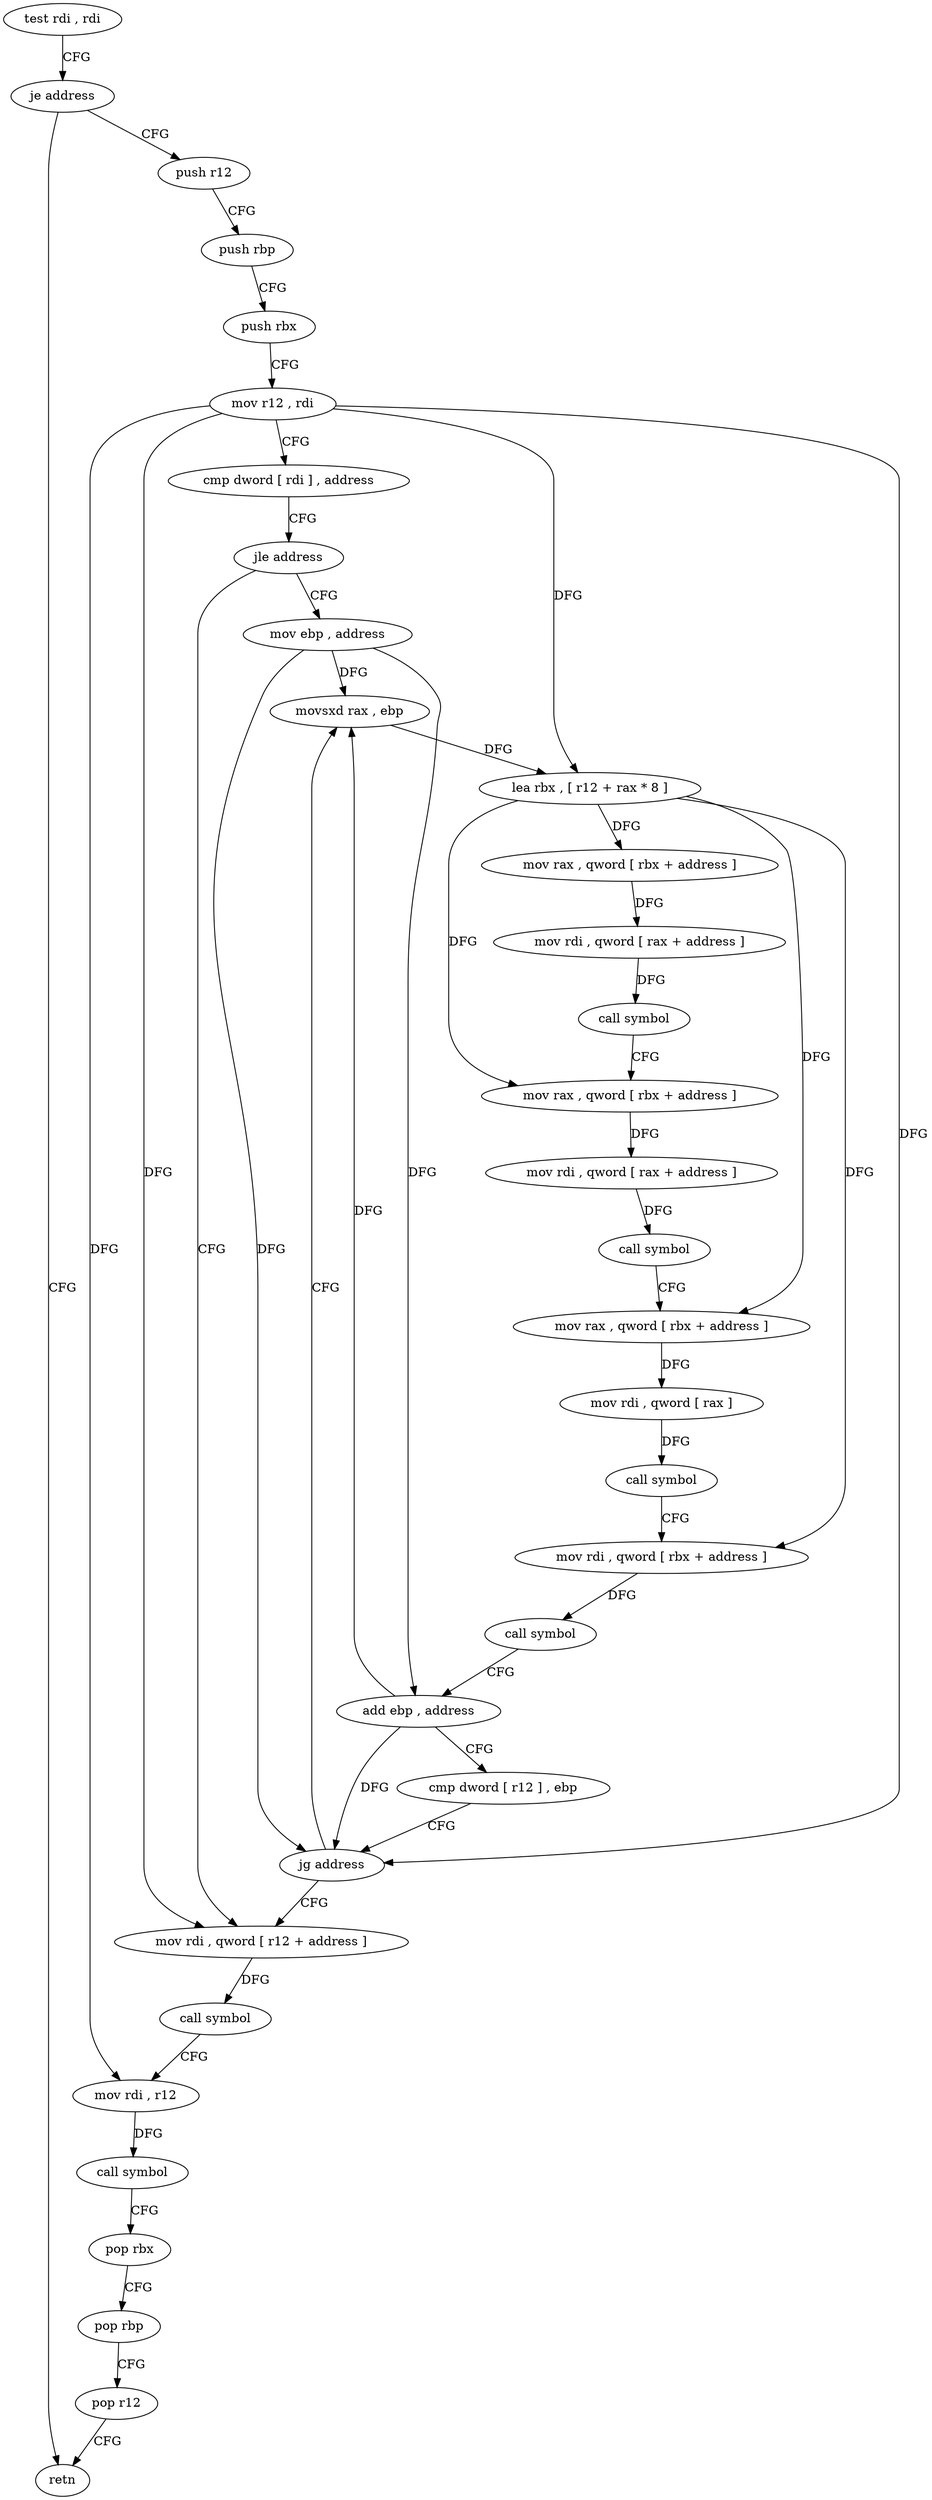 digraph "func" {
"146837" [label = "test rdi , rdi" ]
"146840" [label = "je address" ]
"146944" [label = "retn" ]
"146842" [label = "push r12" ]
"146844" [label = "push rbp" ]
"146845" [label = "push rbx" ]
"146846" [label = "mov r12 , rdi" ]
"146849" [label = "cmp dword [ rdi ] , address" ]
"146852" [label = "jle address" ]
"146922" [label = "mov rdi , qword [ r12 + address ]" ]
"146854" [label = "mov ebp , address" ]
"146927" [label = "call symbol" ]
"146932" [label = "mov rdi , r12" ]
"146935" [label = "call symbol" ]
"146940" [label = "pop rbx" ]
"146941" [label = "pop rbp" ]
"146942" [label = "pop r12" ]
"146859" [label = "movsxd rax , ebp" ]
"146862" [label = "lea rbx , [ r12 + rax * 8 ]" ]
"146866" [label = "mov rax , qword [ rbx + address ]" ]
"146870" [label = "mov rdi , qword [ rax + address ]" ]
"146874" [label = "call symbol" ]
"146879" [label = "mov rax , qword [ rbx + address ]" ]
"146883" [label = "mov rdi , qword [ rax + address ]" ]
"146887" [label = "call symbol" ]
"146892" [label = "mov rax , qword [ rbx + address ]" ]
"146896" [label = "mov rdi , qword [ rax ]" ]
"146899" [label = "call symbol" ]
"146904" [label = "mov rdi , qword [ rbx + address ]" ]
"146908" [label = "call symbol" ]
"146913" [label = "add ebp , address" ]
"146916" [label = "cmp dword [ r12 ] , ebp" ]
"146920" [label = "jg address" ]
"146837" -> "146840" [ label = "CFG" ]
"146840" -> "146944" [ label = "CFG" ]
"146840" -> "146842" [ label = "CFG" ]
"146842" -> "146844" [ label = "CFG" ]
"146844" -> "146845" [ label = "CFG" ]
"146845" -> "146846" [ label = "CFG" ]
"146846" -> "146849" [ label = "CFG" ]
"146846" -> "146922" [ label = "DFG" ]
"146846" -> "146932" [ label = "DFG" ]
"146846" -> "146862" [ label = "DFG" ]
"146846" -> "146920" [ label = "DFG" ]
"146849" -> "146852" [ label = "CFG" ]
"146852" -> "146922" [ label = "CFG" ]
"146852" -> "146854" [ label = "CFG" ]
"146922" -> "146927" [ label = "DFG" ]
"146854" -> "146859" [ label = "DFG" ]
"146854" -> "146913" [ label = "DFG" ]
"146854" -> "146920" [ label = "DFG" ]
"146927" -> "146932" [ label = "CFG" ]
"146932" -> "146935" [ label = "DFG" ]
"146935" -> "146940" [ label = "CFG" ]
"146940" -> "146941" [ label = "CFG" ]
"146941" -> "146942" [ label = "CFG" ]
"146942" -> "146944" [ label = "CFG" ]
"146859" -> "146862" [ label = "DFG" ]
"146862" -> "146866" [ label = "DFG" ]
"146862" -> "146879" [ label = "DFG" ]
"146862" -> "146892" [ label = "DFG" ]
"146862" -> "146904" [ label = "DFG" ]
"146866" -> "146870" [ label = "DFG" ]
"146870" -> "146874" [ label = "DFG" ]
"146874" -> "146879" [ label = "CFG" ]
"146879" -> "146883" [ label = "DFG" ]
"146883" -> "146887" [ label = "DFG" ]
"146887" -> "146892" [ label = "CFG" ]
"146892" -> "146896" [ label = "DFG" ]
"146896" -> "146899" [ label = "DFG" ]
"146899" -> "146904" [ label = "CFG" ]
"146904" -> "146908" [ label = "DFG" ]
"146908" -> "146913" [ label = "CFG" ]
"146913" -> "146916" [ label = "CFG" ]
"146913" -> "146859" [ label = "DFG" ]
"146913" -> "146920" [ label = "DFG" ]
"146916" -> "146920" [ label = "CFG" ]
"146920" -> "146859" [ label = "CFG" ]
"146920" -> "146922" [ label = "CFG" ]
}
